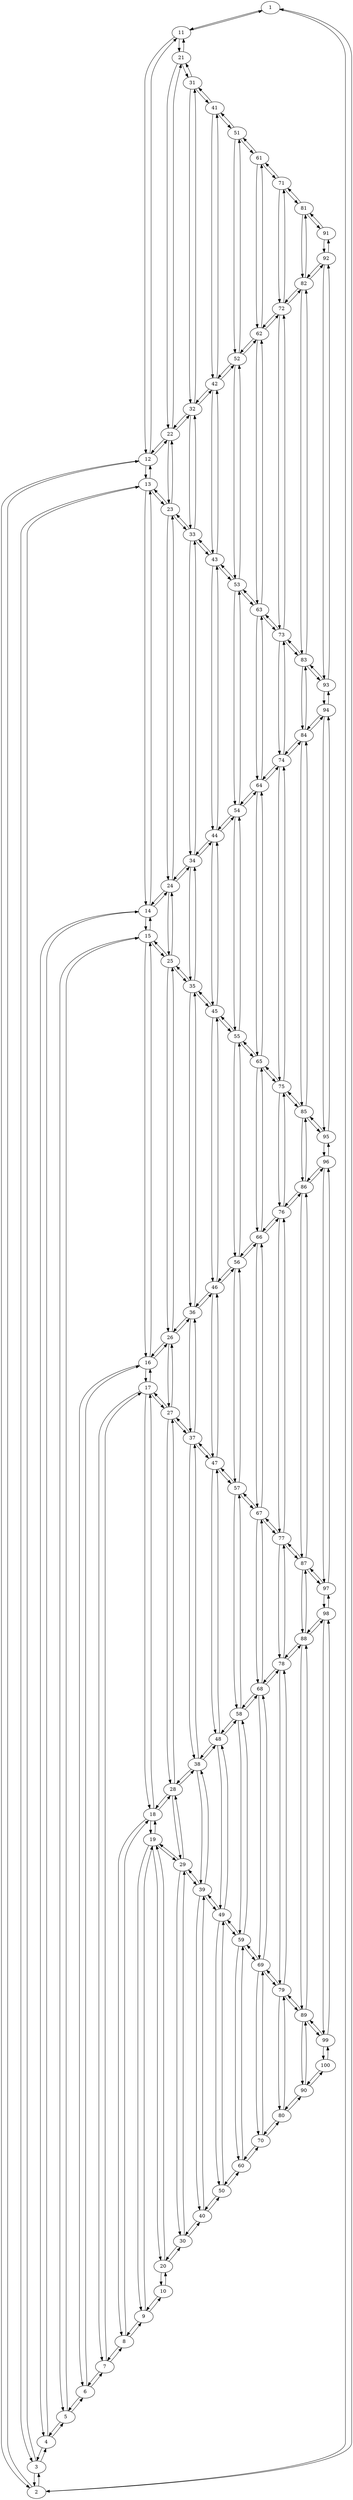 digraph sample {
1 -> 11;
11 -> 1;
1 -> 2;
2 -> 1;
2 -> 12;
12 -> 2;
2 -> 3;
3 -> 2;
3 -> 13;
13 -> 3;
3 -> 4;
4 -> 3;
4 -> 14;
14 -> 4;
4 -> 5;
5 -> 4;
5 -> 15;
15 -> 5;
5 -> 6;
6 -> 5;
6 -> 16;
16 -> 6;
6 -> 7;
7 -> 6;
7 -> 17;
17 -> 7;
7 -> 8;
8 -> 7;
8 -> 18;
18 -> 8;
8 -> 9;
9 -> 8;
9 -> 19;
19 -> 9;
9 -> 10;
10 -> 9;
10 -> 20;
20 -> 10;
11 -> 21;
21 -> 11;
11 -> 12;
12 -> 11;
12 -> 22;
22 -> 12;
12 -> 13;
13 -> 12;
13 -> 23;
23 -> 13;
13 -> 14;
14 -> 13;
14 -> 24;
24 -> 14;
14 -> 15;
15 -> 14;
15 -> 25;
25 -> 15;
15 -> 16;
16 -> 15;
16 -> 26;
26 -> 16;
16 -> 17;
17 -> 16;
17 -> 27;
27 -> 17;
17 -> 18;
18 -> 17;
18 -> 28;
28 -> 18;
18 -> 19;
19 -> 18;
19 -> 29;
29 -> 19;
19 -> 20;
20 -> 19;
20 -> 30;
30 -> 20;
21 -> 31;
31 -> 21;
21 -> 22;
22 -> 21;
22 -> 32;
32 -> 22;
22 -> 23;
23 -> 22;
23 -> 33;
33 -> 23;
23 -> 24;
24 -> 23;
24 -> 34;
34 -> 24;
24 -> 25;
25 -> 24;
25 -> 35;
35 -> 25;
25 -> 26;
26 -> 25;
26 -> 36;
36 -> 26;
26 -> 27;
27 -> 26;
27 -> 37;
37 -> 27;
27 -> 28;
28 -> 27;
28 -> 38;
38 -> 28;
28 -> 29;
29 -> 28;
29 -> 39;
39 -> 29;
29 -> 30;
30 -> 29;
30 -> 40;
40 -> 30;
31 -> 41;
41 -> 31;
31 -> 32;
32 -> 31;
32 -> 42;
42 -> 32;
32 -> 33;
33 -> 32;
33 -> 43;
43 -> 33;
33 -> 34;
34 -> 33;
34 -> 44;
44 -> 34;
34 -> 35;
35 -> 34;
35 -> 45;
45 -> 35;
35 -> 36;
36 -> 35;
36 -> 46;
46 -> 36;
36 -> 37;
37 -> 36;
37 -> 47;
47 -> 37;
37 -> 38;
38 -> 37;
38 -> 48;
48 -> 38;
38 -> 39;
39 -> 38;
39 -> 49;
49 -> 39;
39 -> 40;
40 -> 39;
40 -> 50;
50 -> 40;
41 -> 51;
51 -> 41;
41 -> 42;
42 -> 41;
42 -> 52;
52 -> 42;
42 -> 43;
43 -> 42;
43 -> 53;
53 -> 43;
43 -> 44;
44 -> 43;
44 -> 54;
54 -> 44;
44 -> 45;
45 -> 44;
45 -> 55;
55 -> 45;
45 -> 46;
46 -> 45;
46 -> 56;
56 -> 46;
46 -> 47;
47 -> 46;
47 -> 57;
57 -> 47;
47 -> 48;
48 -> 47;
48 -> 58;
58 -> 48;
48 -> 49;
49 -> 48;
49 -> 59;
59 -> 49;
49 -> 50;
50 -> 49;
50 -> 60;
60 -> 50;
51 -> 61;
61 -> 51;
51 -> 52;
52 -> 51;
52 -> 62;
62 -> 52;
52 -> 53;
53 -> 52;
53 -> 63;
63 -> 53;
53 -> 54;
54 -> 53;
54 -> 64;
64 -> 54;
54 -> 55;
55 -> 54;
55 -> 65;
65 -> 55;
55 -> 56;
56 -> 55;
56 -> 66;
66 -> 56;
56 -> 57;
57 -> 56;
57 -> 67;
67 -> 57;
57 -> 58;
58 -> 57;
58 -> 68;
68 -> 58;
58 -> 59;
59 -> 58;
59 -> 69;
69 -> 59;
59 -> 60;
60 -> 59;
60 -> 70;
70 -> 60;
61 -> 71;
71 -> 61;
61 -> 62;
62 -> 61;
62 -> 72;
72 -> 62;
62 -> 63;
63 -> 62;
63 -> 73;
73 -> 63;
63 -> 64;
64 -> 63;
64 -> 74;
74 -> 64;
64 -> 65;
65 -> 64;
65 -> 75;
75 -> 65;
65 -> 66;
66 -> 65;
66 -> 76;
76 -> 66;
66 -> 67;
67 -> 66;
67 -> 77;
77 -> 67;
67 -> 68;
68 -> 67;
68 -> 78;
78 -> 68;
68 -> 69;
69 -> 68;
69 -> 79;
79 -> 69;
69 -> 70;
70 -> 69;
70 -> 80;
80 -> 70;
71 -> 81;
81 -> 71;
71 -> 72;
72 -> 71;
72 -> 82;
82 -> 72;
72 -> 73;
73 -> 72;
73 -> 83;
83 -> 73;
73 -> 74;
74 -> 73;
74 -> 84;
84 -> 74;
74 -> 75;
75 -> 74;
75 -> 85;
85 -> 75;
75 -> 76;
76 -> 75;
76 -> 86;
86 -> 76;
76 -> 77;
77 -> 76;
77 -> 87;
87 -> 77;
77 -> 78;
78 -> 77;
78 -> 88;
88 -> 78;
78 -> 79;
79 -> 78;
79 -> 89;
89 -> 79;
79 -> 80;
80 -> 79;
80 -> 90;
90 -> 80;
81 -> 91;
91 -> 81;
81 -> 82;
82 -> 81;
82 -> 92;
92 -> 82;
82 -> 83;
83 -> 82;
83 -> 93;
93 -> 83;
83 -> 84;
84 -> 83;
84 -> 94;
94 -> 84;
84 -> 85;
85 -> 84;
85 -> 95;
95 -> 85;
85 -> 86;
86 -> 85;
86 -> 96;
96 -> 86;
86 -> 87;
87 -> 86;
87 -> 97;
97 -> 87;
87 -> 88;
88 -> 87;
88 -> 98;
98 -> 88;
88 -> 89;
89 -> 88;
89 -> 99;
99 -> 89;
89 -> 90;
90 -> 89;
90 -> 100;
100 -> 90;
91 -> 92;
92 -> 91;
92 -> 93;
93 -> 92;
93 -> 94;
94 -> 93;
94 -> 95;
95 -> 94;
95 -> 96;
96 -> 95;
96 -> 97;
97 -> 96;
97 -> 98;
98 -> 97;
98 -> 99;
99 -> 98;
99 -> 100;
100 -> 99;
}
